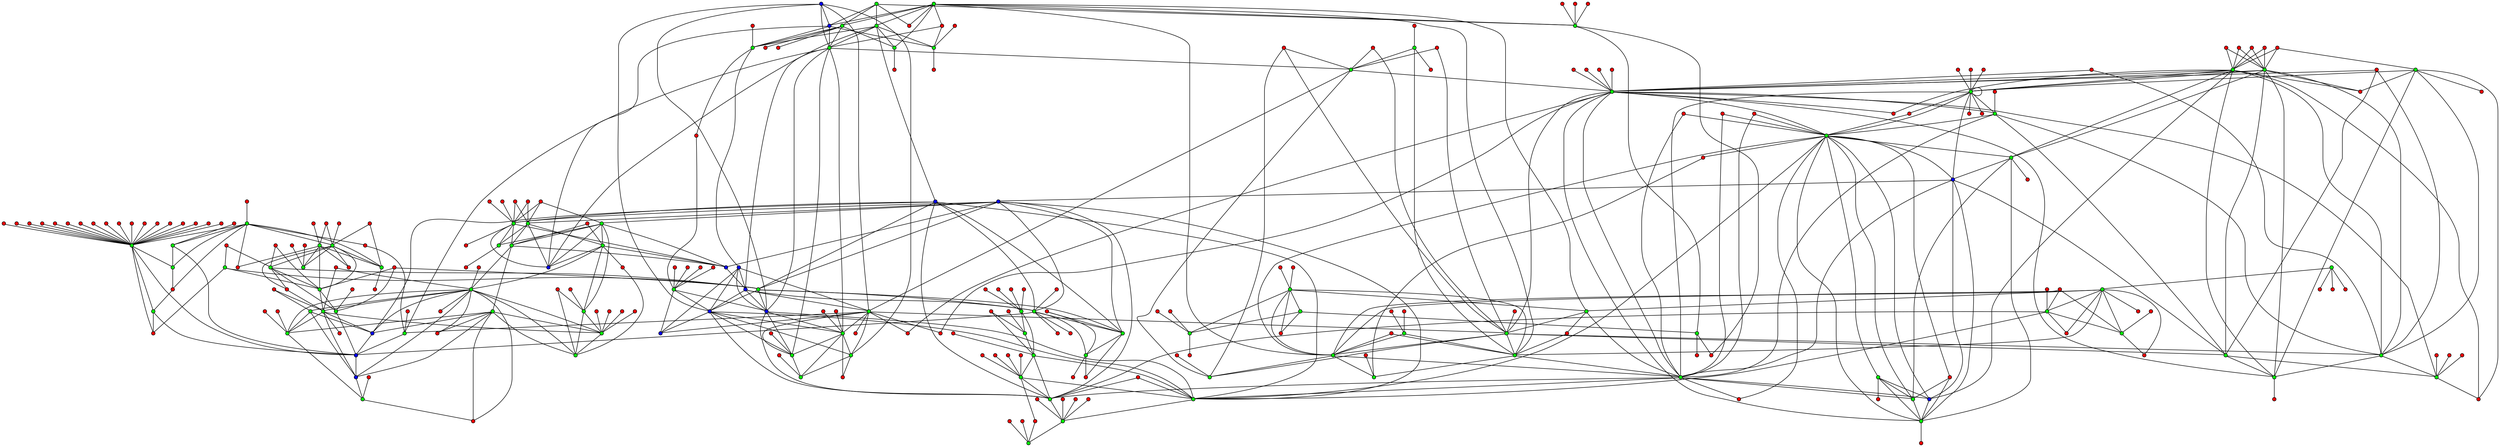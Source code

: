 graph G {
0[shape="circle",width=0.1,label="",style=filled,fillcolor="red"];
1[shape="circle",width=0.1,label="",style=filled,fillcolor="red"];
2[shape="circle",width=0.1,label="",style=filled,fillcolor="green"];
3[shape="circle",width=0.1,label="",style=filled,fillcolor="red"];
4[shape="circle",width=0.1,label="",style=filled,fillcolor="red"];
5[shape="circle",width=0.1,label="",style=filled,fillcolor="red"];
6[shape="circle",width=0.1,label="",style=filled,fillcolor="green"];
7[shape="circle",width=0.1,label="",style=filled,fillcolor="green"];
8[shape="circle",width=0.1,label="",style=filled,fillcolor="red"];
9[shape="circle",width=0.1,label="",style=filled,fillcolor="red"];
10[shape="circle",width=0.1,label="",style=filled,fillcolor="red"];
11[shape="circle",width=0.1,label="",style=filled,fillcolor="red"];
12[shape="circle",width=0.1,label="",style=filled,fillcolor="green"];
13[shape="circle",width=0.1,label="",style=filled,fillcolor="green"];
14[shape="circle",width=0.1,label="",style=filled,fillcolor="green"];
15[shape="circle",width=0.1,label="",style=filled,fillcolor="green"];
16[shape="circle",width=0.1,label="",style=filled,fillcolor="red"];
17[shape="circle",width=0.1,label="",style=filled,fillcolor="red"];
18[shape="circle",width=0.1,label="",style=filled,fillcolor="red"];
19[shape="circle",width=0.1,label="",style=filled,fillcolor="red"];
20[shape="circle",width=0.1,label="",style=filled,fillcolor="green"];
21[shape="circle",width=0.1,label="",style=filled,fillcolor="red"];
22[shape="circle",width=0.1,label="",style=filled,fillcolor="red"];
23[shape="circle",width=0.1,label="",style=filled,fillcolor="red"];
24[shape="circle",width=0.1,label="",style=filled,fillcolor="red"];
25[shape="circle",width=0.1,label="",style=filled,fillcolor="green"];
26[shape="circle",width=0.1,label="",style=filled,fillcolor="red"];
27[shape="circle",width=0.1,label="",style=filled,fillcolor="red"];
28[shape="circle",width=0.1,label="",style=filled,fillcolor="red"];
29[shape="circle",width=0.1,label="",style=filled,fillcolor="red"];
30[shape="circle",width=0.1,label="",style=filled,fillcolor="green"];
31[shape="circle",width=0.1,label="",style=filled,fillcolor="red"];
32[shape="circle",width=0.1,label="",style=filled,fillcolor="green"];
33[shape="circle",width=0.1,label="",style=filled,fillcolor="red"];
34[shape="circle",width=0.1,label="",style=filled,fillcolor="red"];
35[shape="circle",width=0.1,label="",style=filled,fillcolor="green"];
36[shape="circle",width=0.1,label="",style=filled,fillcolor="red"];
37[shape="circle",width=0.1,label="",style=filled,fillcolor="red"];
38[shape="circle",width=0.1,label="",style=filled,fillcolor="green"];
39[shape="circle",width=0.1,label="",style=filled,fillcolor="red"];
40[shape="circle",width=0.1,label="",style=filled,fillcolor="red"];
41[shape="circle",width=0.1,label="",style=filled,fillcolor="red"];
42[shape="circle",width=0.1,label="",style=filled,fillcolor="green"];
43[shape="circle",width=0.1,label="",style=filled,fillcolor="red"];
44[shape="circle",width=0.1,label="",style=filled,fillcolor="red"];
45[shape="circle",width=0.1,label="",style=filled,fillcolor="green"];
46[shape="circle",width=0.1,label="",style=filled,fillcolor="green"];
47[shape="circle",width=0.1,label="",style=filled,fillcolor="green"];
48[shape="circle",width=0.1,label="",style=filled,fillcolor="red"];
49[shape="circle",width=0.1,label="",style=filled,fillcolor="red"];
50[shape="circle",width=0.1,label="",style=filled,fillcolor="green"];
51[shape="circle",width=0.1,label="",style=filled,fillcolor="red"];
52[shape="circle",width=0.1,label="",style=filled,fillcolor="red"];
53[shape="circle",width=0.1,label="",style=filled,fillcolor="red"];
54[shape="circle",width=0.1,label="",style=filled,fillcolor="red"];
55[shape="circle",width=0.1,label="",style=filled,fillcolor="red"];
56[shape="circle",width=0.1,label="",style=filled,fillcolor="green"];
57[shape="circle",width=0.1,label="",style=filled,fillcolor="red"];
58[shape="circle",width=0.1,label="",style=filled,fillcolor="blue"];
59[shape="circle",width=0.1,label="",style=filled,fillcolor="red"];
60[shape="circle",width=0.1,label="",style=filled,fillcolor="green"];
61[shape="circle",width=0.1,label="",style=filled,fillcolor="green"];
62[shape="circle",width=0.1,label="",style=filled,fillcolor="red"];
63[shape="circle",width=0.1,label="",style=filled,fillcolor="green"];
64[shape="circle",width=0.1,label="",style=filled,fillcolor="red"];
65[shape="circle",width=0.1,label="",style=filled,fillcolor="blue"];
66[shape="circle",width=0.1,label="",style=filled,fillcolor="red"];
67[shape="circle",width=0.1,label="",style=filled,fillcolor="green"];
68[shape="circle",width=0.1,label="",style=filled,fillcolor="red"];
69[shape="circle",width=0.1,label="",style=filled,fillcolor="red"];
70[shape="circle",width=0.1,label="",style=filled,fillcolor="red"];
71[shape="circle",width=0.1,label="",style=filled,fillcolor="green"];
72[shape="circle",width=0.1,label="",style=filled,fillcolor="green"];
73[shape="circle",width=0.1,label="",style=filled,fillcolor="green"];
74[shape="circle",width=0.1,label="",style=filled,fillcolor="green"];
75[shape="circle",width=0.1,label="",style=filled,fillcolor="green"];
76[shape="circle",width=0.1,label="",style=filled,fillcolor="red"];
77[shape="circle",width=0.1,label="",style=filled,fillcolor="blue"];
78[shape="circle",width=0.1,label="",style=filled,fillcolor="red"];
79[shape="circle",width=0.1,label="",style=filled,fillcolor="green"];
80[shape="circle",width=0.1,label="",style=filled,fillcolor="red"];
81[shape="circle",width=0.1,label="",style=filled,fillcolor="red"];
82[shape="circle",width=0.1,label="",style=filled,fillcolor="blue"];
83[shape="circle",width=0.1,label="",style=filled,fillcolor="red"];
84[shape="circle",width=0.1,label="",style=filled,fillcolor="red"];
85[shape="circle",width=0.1,label="",style=filled,fillcolor="red"];
86[shape="circle",width=0.1,label="",style=filled,fillcolor="green"];
87[shape="circle",width=0.1,label="",style=filled,fillcolor="blue"];
88[shape="circle",width=0.1,label="",style=filled,fillcolor="green"];
89[shape="circle",width=0.1,label="",style=filled,fillcolor="green"];
90[shape="circle",width=0.1,label="",style=filled,fillcolor="blue"];
91[shape="circle",width=0.1,label="",style=filled,fillcolor="blue"];
92[shape="circle",width=0.1,label="",style=filled,fillcolor="blue"];
93[shape="circle",width=0.1,label="",style=filled,fillcolor="blue"];
94[shape="circle",width=0.1,label="",style=filled,fillcolor="green"];
95[shape="circle",width=0.1,label="",style=filled,fillcolor="green"];
96[shape="circle",width=0.1,label="",style=filled,fillcolor="blue"];
97[shape="circle",width=0.1,label="",style=filled,fillcolor="red"];
98[shape="circle",width=0.1,label="",style=filled,fillcolor="red"];
99[shape="circle",width=0.1,label="",style=filled,fillcolor="red"];
100[shape="circle",width=0.1,label="",style=filled,fillcolor="red"];
101[shape="circle",width=0.1,label="",style=filled,fillcolor="blue"];
102[shape="circle",width=0.1,label="",style=filled,fillcolor="green"];
103[shape="circle",width=0.1,label="",style=filled,fillcolor="blue"];
104[shape="circle",width=0.1,label="",style=filled,fillcolor="red"];
105[shape="circle",width=0.1,label="",style=filled,fillcolor="green"];
106[shape="circle",width=0.1,label="",style=filled,fillcolor="red"];
107[shape="circle",width=0.1,label="",style=filled,fillcolor="green"];
108[shape="circle",width=0.1,label="",style=filled,fillcolor="red"];
109[shape="circle",width=0.1,label="",style=filled,fillcolor="green"];
110[shape="circle",width=0.1,label="",style=filled,fillcolor="red"];
111[shape="circle",width=0.1,label="",style=filled,fillcolor="red"];
112[shape="circle",width=0.1,label="",style=filled,fillcolor="red"];
113[shape="circle",width=0.1,label="",style=filled,fillcolor="red"];
114[shape="circle",width=0.1,label="",style=filled,fillcolor="red"];
115[shape="circle",width=0.1,label="",style=filled,fillcolor="red"];
116[shape="circle",width=0.1,label="",style=filled,fillcolor="red"];
117[shape="circle",width=0.1,label="",style=filled,fillcolor="green"];
118[shape="circle",width=0.1,label="",style=filled,fillcolor="blue"];
119[shape="circle",width=0.1,label="",style=filled,fillcolor="green"];
120[shape="circle",width=0.1,label="",style=filled,fillcolor="blue"];
121[shape="circle",width=0.1,label="",style=filled,fillcolor="red"];
122[shape="circle",width=0.1,label="",style=filled,fillcolor="red"];
123[shape="circle",width=0.1,label="",style=filled,fillcolor="green"];
124[shape="circle",width=0.1,label="",style=filled,fillcolor="red"];
125[shape="circle",width=0.1,label="",style=filled,fillcolor="red"];
126[shape="circle",width=0.1,label="",style=filled,fillcolor="red"];
127[shape="circle",width=0.1,label="",style=filled,fillcolor="red"];
128[shape="circle",width=0.1,label="",style=filled,fillcolor="red"];
129[shape="circle",width=0.1,label="",style=filled,fillcolor="red"];
130[shape="circle",width=0.1,label="",style=filled,fillcolor="red"];
131[shape="circle",width=0.1,label="",style=filled,fillcolor="red"];
132[shape="circle",width=0.1,label="",style=filled,fillcolor="red"];
133[shape="circle",width=0.1,label="",style=filled,fillcolor="red"];
134[shape="circle",width=0.1,label="",style=filled,fillcolor="green"];
135[shape="circle",width=0.1,label="",style=filled,fillcolor="red"];
136[shape="circle",width=0.1,label="",style=filled,fillcolor="red"];
137[shape="circle",width=0.1,label="",style=filled,fillcolor="red"];
138[shape="circle",width=0.1,label="",style=filled,fillcolor="red"];
139[shape="circle",width=0.1,label="",style=filled,fillcolor="red"];
140[shape="circle",width=0.1,label="",style=filled,fillcolor="red"];
141[shape="circle",width=0.1,label="",style=filled,fillcolor="red"];
142[shape="circle",width=0.1,label="",style=filled,fillcolor="red"];
143[shape="circle",width=0.1,label="",style=filled,fillcolor="red"];
144[shape="circle",width=0.1,label="",style=filled,fillcolor="red"];
145[shape="circle",width=0.1,label="",style=filled,fillcolor="red"];
146[shape="circle",width=0.1,label="",style=filled,fillcolor="red"];
147[shape="circle",width=0.1,label="",style=filled,fillcolor="red"];
148[shape="circle",width=0.1,label="",style=filled,fillcolor="red"];
149[shape="circle",width=0.1,label="",style=filled,fillcolor="red"];
150[shape="circle",width=0.1,label="",style=filled,fillcolor="green"];
151[shape="circle",width=0.1,label="",style=filled,fillcolor="red"];
152[shape="circle",width=0.1,label="",style=filled,fillcolor="red"];
153[shape="circle",width=0.1,label="",style=filled,fillcolor="red"];
154[shape="circle",width=0.1,label="",style=filled,fillcolor="red"];
155[shape="circle",width=0.1,label="",style=filled,fillcolor="red"];
156[shape="circle",width=0.1,label="",style=filled,fillcolor="red"];
157[shape="circle",width=0.1,label="",style=filled,fillcolor="red"];
158[shape="circle",width=0.1,label="",style=filled,fillcolor="green"];
159[shape="circle",width=0.1,label="",style=filled,fillcolor="green"];
160[shape="circle",width=0.1,label="",style=filled,fillcolor="green"];
161[shape="circle",width=0.1,label="",style=filled,fillcolor="red"];
162[shape="circle",width=0.1,label="",style=filled,fillcolor="red"];
163[shape="circle",width=0.1,label="",style=filled,fillcolor="red"];
164[shape="circle",width=0.1,label="",style=filled,fillcolor="red"];
165[shape="circle",width=0.1,label="",style=filled,fillcolor="red"];
166[shape="circle",width=0.1,label="",style=filled,fillcolor="green"];
167[shape="circle",width=0.1,label="",style=filled,fillcolor="red"];
168[shape="circle",width=0.1,label="",style=filled,fillcolor="green"];
169[shape="circle",width=0.1,label="",style=filled,fillcolor="green"];
170[shape="circle",width=0.1,label="",style=filled,fillcolor="red"];
171[shape="circle",width=0.1,label="",style=filled,fillcolor="green"];
172[shape="circle",width=0.1,label="",style=filled,fillcolor="green"];
173[shape="circle",width=0.1,label="",style=filled,fillcolor="red"];
174[shape="circle",width=0.1,label="",style=filled,fillcolor="red"];
175[shape="circle",width=0.1,label="",style=filled,fillcolor="green"];
176[shape="circle",width=0.1,label="",style=filled,fillcolor="green"];
177[shape="circle",width=0.1,label="",style=filled,fillcolor="red"];
178[shape="circle",width=0.1,label="",style=filled,fillcolor="green"];
179[shape="circle",width=0.1,label="",style=filled,fillcolor="green"];
180[shape="circle",width=0.1,label="",style=filled,fillcolor="red"];
181[shape="circle",width=0.1,label="",style=filled,fillcolor="green"];
182[shape="circle",width=0.1,label="",style=filled,fillcolor="red"];
183[shape="circle",width=0.1,label="",style=filled,fillcolor="green"];
184[shape="circle",width=0.1,label="",style=filled,fillcolor="red"];
185[shape="circle",width=0.1,label="",style=filled,fillcolor="green"];
186[shape="circle",width=0.1,label="",style=filled,fillcolor="red"];
187[shape="circle",width=0.1,label="",style=filled,fillcolor="green"];
188[shape="circle",width=0.1,label="",style=filled,fillcolor="red"];
189[shape="circle",width=0.1,label="",style=filled,fillcolor="green"];
190[shape="circle",width=0.1,label="",style=filled,fillcolor="red"];
191[shape="circle",width=0.1,label="",style=filled,fillcolor="red"];
192[shape="circle",width=0.1,label="",style=filled,fillcolor="red"];
193[shape="circle",width=0.1,label="",style=filled,fillcolor="green"];
194[shape="circle",width=0.1,label="",style=filled,fillcolor="green"];
195[shape="circle",width=0.1,label="",style=filled,fillcolor="red"];
196[shape="circle",width=0.1,label="",style=filled,fillcolor="red"];
197[shape="circle",width=0.1,label="",style=filled,fillcolor="green"];
198[shape="circle",width=0.1,label="",style=filled,fillcolor="red"];
199[shape="circle",width=0.1,label="",style=filled,fillcolor="red"];
200[shape="circle",width=0.1,label="",style=filled,fillcolor="red"];
201[shape="circle",width=0.1,label="",style=filled,fillcolor="red"];
202[shape="circle",width=0.1,label="",style=filled,fillcolor="green"];
203[shape="circle",width=0.1,label="",style=filled,fillcolor="red"];
204[shape="circle",width=0.1,label="",style=filled,fillcolor="green"];
205[shape="circle",width=0.1,label="",style=filled,fillcolor="green"];
206[shape="circle",width=0.1,label="",style=filled,fillcolor="red"];
207[shape="circle",width=0.1,label="",style=filled,fillcolor="green"];
208[shape="circle",width=0.1,label="",style=filled,fillcolor="red"];
209[shape="circle",width=0.1,label="",style=filled,fillcolor="red"];
210[shape="circle",width=0.1,label="",style=filled,fillcolor="green"];
211[shape="circle",width=0.1,label="",style=filled,fillcolor="green"];
212[shape="circle",width=0.1,label="",style=filled,fillcolor="green"];
213[shape="circle",width=0.1,label="",style=filled,fillcolor="red"];
214[shape="circle",width=0.1,label="",style=filled,fillcolor="red"];
215[shape="circle",width=0.1,label="",style=filled,fillcolor="red"];
216[shape="circle",width=0.1,label="",style=filled,fillcolor="red"];
217[shape="circle",width=0.1,label="",style=filled,fillcolor="green"];
218[shape="circle",width=0.1,label="",style=filled,fillcolor="red"];
219[shape="circle",width=0.1,label="",style=filled,fillcolor="red"];
220[shape="circle",width=0.1,label="",style=filled,fillcolor="red"];
221[shape="circle",width=0.1,label="",style=filled,fillcolor="green"];
222[shape="circle",width=0.1,label="",style=filled,fillcolor="red"];
223[shape="circle",width=0.1,label="",style=filled,fillcolor="green"];
224[shape="circle",width=0.1,label="",style=filled,fillcolor="red"];
225[shape="circle",width=0.1,label="",style=filled,fillcolor="red"];
226[shape="circle",width=0.1,label="",style=filled,fillcolor="red"];
227[shape="circle",width=0.1,label="",style=filled,fillcolor="red"];
228[shape="circle",width=0.1,label="",style=filled,fillcolor="red"];
229[shape="circle",width=0.1,label="",style=filled,fillcolor="green"];
230[shape="circle",width=0.1,label="",style=filled,fillcolor="red"];
231[shape="circle",width=0.1,label="",style=filled,fillcolor="green"];
232[shape="circle",width=0.1,label="",style=filled,fillcolor="red"];
233[shape="circle",width=0.1,label="",style=filled,fillcolor="red"];
234[shape="circle",width=0.1,label="",style=filled,fillcolor="red"];
235[shape="circle",width=0.1,label="",style=filled,fillcolor="red"];
236[shape="circle",width=0.1,label="",style=filled,fillcolor="red"];
237[shape="circle",width=0.1,label="",style=filled,fillcolor="red"];
238[shape="circle",width=0.1,label="",style=filled,fillcolor="green"];
239[shape="circle",width=0.1,label="",style=filled,fillcolor="green"];
240[shape="circle",width=0.1,label="",style=filled,fillcolor="green"];
241[shape="circle",width=0.1,label="",style=filled,fillcolor="red"];
242[shape="circle",width=0.1,label="",style=filled,fillcolor="red"];
243[shape="circle",width=0.1,label="",style=filled,fillcolor="red"];
244[shape="circle",width=0.1,label="",style=filled,fillcolor="red"];
245[shape="circle",width=0.1,label="",style=filled,fillcolor="red"];
246[shape="circle",width=0.1,label="",style=filled,fillcolor="green"];
247[shape="circle",width=0.1,label="",style=filled,fillcolor="red"];
248[shape="circle",width=0.1,label="",style=filled,fillcolor="red"];
249[shape="circle",width=0.1,label="",style=filled,fillcolor="red"];
250[shape="circle",width=0.1,label="",style=filled,fillcolor="red"];
251[shape="circle",width=0.1,label="",style=filled,fillcolor="red"];
252[shape="circle",width=0.1,label="",style=filled,fillcolor="red"];
253[shape="circle",width=0.1,label="",style=filled,fillcolor="green"];
254[shape="circle",width=0.1,label="",style=filled,fillcolor="green"];
255[shape="circle",width=0.1,label="",style=filled,fillcolor="red"];
256[shape="circle",width=0.1,label="",style=filled,fillcolor="green"];
257[shape="circle",width=0.1,label="",style=filled,fillcolor="green"];
258[shape="circle",width=0.1,label="",style=filled,fillcolor="red"];
259[shape="circle",width=0.1,label="",style=filled,fillcolor="red"];
260[shape="circle",width=0.1,label="",style=filled,fillcolor="red"];
261[shape="circle",width=0.1,label="",style=filled,fillcolor="red"];
262[shape="circle",width=0.1,label="",style=filled,fillcolor="red"];
263[shape="circle",width=0.1,label="",style=filled,fillcolor="green"];
264[shape="circle",width=0.1,label="",style=filled,fillcolor="red"];
265[shape="circle",width=0.1,label="",style=filled,fillcolor="red"];
266[shape="circle",width=0.1,label="",style=filled,fillcolor="red"];
267[shape="circle",width=0.1,label="",style=filled,fillcolor="red"];
268[shape="circle",width=0.1,label="",style=filled,fillcolor="green"];
269[shape="circle",width=0.1,label="",style=filled,fillcolor="green"];
270[shape="circle",width=0.1,label="",style=filled,fillcolor="blue"];
271[shape="circle",width=0.1,label="",style=filled,fillcolor="blue"];
272[shape="circle",width=0.1,label="",style=filled,fillcolor="red"];
273[shape="circle",width=0.1,label="",style=filled,fillcolor="red"];
274[shape="circle",width=0.1,label="",style=filled,fillcolor="green"];
275[shape="circle",width=0.1,label="",style=filled,fillcolor="red"];
276[shape="circle",width=0.1,label="",style=filled,fillcolor="red"];
277[shape="circle",width=0.1,label="",style=filled,fillcolor="red"];
278[shape="circle",width=0.1,label="",style=filled,fillcolor="red"];
279[shape="circle",width=0.1,label="",style=filled,fillcolor="green"];
280[shape="circle",width=0.1,label="",style=filled,fillcolor="green"];
4--14 ;
5--15 ;
16--13 ;
17--12 ;
3--12 ;
18--2 ;
0--6 ;
10--7 ;
149--158 ;
157--166 ;
156--168 ;
156--169 ;
153--171 ;
153--172 ;
170--175 ;
170--176 ;
173--178 ;
174--179 ;
180--172 ;
180--181 ;
182--183 ;
184--185 ;
186--187 ;
165--189 ;
177--2 ;
188--12 ;
167--150 ;
164--187 ;
151--175 ;
151--176 ;
195--159 ;
195--160 ;
161--12 ;
162--193 ;
162--194 ;
162--204 ;
154--187 ;
155--160 ;
190--197 ;
209--210 ;
191--160 ;
191--211 ;
192--212 ;
215--159 ;
214--13 ;
208--168 ;
208--169 ;
208--217 ;
203--210 ;
218--207 ;
218--221 ;
218--212 ;
216--223 ;
224--12 ;
222--202 ;
219--185 ;
201--229 ;
230--12 ;
220--194 ;
220--204 ;
228--205 ;
152--194 ;
152--204 ;
206--12 ;
225--12 ;
226--178 ;
227--231 ;
198--12 ;
232--197 ;
199--239 ;
199--240 ;
200--2 ;
241--229 ;
233--231 ;
247--166 ;
237--238 ;
235--179 ;
236--194 ;
236--204 ;
234--7 ;
251--194 ;
251--204 ;
11--20 ;
11--15 ;
27--12 ;
19--229 ;
31--12 ;
26--32 ;
33--25 ;
33--35 ;
24--38 ;
37--20 ;
37--42 ;
37--15 ;
43--7 ;
44--15 ;
39--221 ;
39--212 ;
40--45 ;
40--46 ;
252--246 ;
252--253 ;
250--20 ;
250--15 ;
248--212 ;
249--229 ;
242--254 ;
243--12 ;
244--257 ;
245--13 ;
258--256 ;
259--205 ;
255--166 ;
260--197 ;
34--7 ;
21--12 ;
8--14 ;
8--253 ;
9--12 ;
1--12 ;
22--12 ;
23--13 ;
48--175 ;
48--176 ;
49--12 ;
28--166 ;
29--12 ;
254--36 ;
254--12 ;
254--158 ;
254--50 ;
254--53 ;
254--160 ;
254--54 ;
254--211 ;
36--47 ;
12--50 ;
12--30 ;
12--57 ;
12--58 ;
158--50 ;
158--58 ;
50--53 ;
53--30 ;
61--62 ;
61--63 ;
61--51 ;
61--52 ;
66--183 ;
66--25 ;
66--60 ;
63--183 ;
63--67 ;
63--25 ;
63--35 ;
63--64 ;
63--60 ;
63--68 ;
63--69 ;
183--239 ;
183--240 ;
183--64 ;
183--60 ;
70--168 ;
70--169 ;
75--76 ;
75--72 ;
75--73 ;
75--77 ;
75--78 ;
75--79 ;
75--67 ;
75--25 ;
75--35 ;
75--187 ;
71--72 ;
71--73 ;
71--77 ;
71--78 ;
71--187 ;
76--74 ;
76--6 ;
72--79 ;
72--150 ;
72--74 ;
72--6 ;
73--79 ;
73--55 ;
73--80 ;
73--150 ;
73--74 ;
77--150 ;
77--74 ;
77--6 ;
79--81 ;
150--59 ;
150--82 ;
159--54 ;
159--211 ;
159--181 ;
159--210 ;
159--196 ;
160--211 ;
160--172 ;
160--85 ;
160--181 ;
160--210 ;
160--196 ;
211--213 ;
84--181 ;
84--189 ;
84--86 ;
171--181 ;
171--86 ;
171--57 ;
172--85 ;
172--181 ;
172--189 ;
172--86 ;
85--253 ;
181--189 ;
181--253 ;
189--58 ;
87--86 ;
87--15 ;
87--239 ;
87--240 ;
87--88 ;
87--89 ;
90--86 ;
90--20 ;
90--42 ;
90--15 ;
90--239 ;
90--240 ;
90--88 ;
90--89 ;
86--65 ;
86--92 ;
86--88 ;
86--89 ;
91--65 ;
91--92 ;
91--74 ;
91--94 ;
91--95 ;
59--7 ;
82--93 ;
82--65 ;
82--92 ;
82--94 ;
82--96 ;
7--65 ;
7--92 ;
7--96 ;
93--65 ;
93--92 ;
93--74 ;
93--94 ;
93--88 ;
65--74 ;
65--178 ;
65--223 ;
65--239 ;
65--240 ;
92--178 ;
92--95 ;
92--223 ;
92--239 ;
92--240 ;
92--96 ;
74--178 ;
74--223 ;
74--47 ;
74--168 ;
94--178 ;
94--95 ;
94--223 ;
94--97 ;
94--47 ;
94--98 ;
94--99 ;
94--168 ;
94--169 ;
94--96 ;
178--95 ;
178--223 ;
178--238 ;
178--100 ;
95--238 ;
95--100 ;
223--238 ;
163--47 ;
47--58 ;
20--45 ;
20--46 ;
20--101 ;
20--102 ;
42--45 ;
42--46 ;
42--103 ;
42--101 ;
42--102 ;
42--105 ;
15--46 ;
15--83 ;
15--103 ;
15--101 ;
15--102 ;
45--103 ;
45--101 ;
45--14 ;
45--105 ;
45--108 ;
46--103 ;
46--107 ;
46--14 ;
185--109 ;
185--179 ;
185--67 ;
185--25 ;
185--35 ;
185--106 ;
109--179 ;
109--56 ;
109--106 ;
179--114 ;
113--212 ;
104--169 ;
202--168 ;
202--35 ;
202--261 ;
67--262 ;
67--169 ;
67--176 ;
262--35 ;
231--25 ;
231--35 ;
98--212 ;
99--212 ;
168--212 ;
168--217 ;
169--25 ;
169--35 ;
169--207 ;
169--221 ;
169--212 ;
169--217 ;
25--175 ;
25--176 ;
25--263 ;
25--217 ;
35--176 ;
35--263 ;
264--212 ;
193--221 ;
193--197 ;
193--267 ;
193--268 ;
193--265 ;
193--266 ;
194--221 ;
194--212 ;
194--197 ;
194--267 ;
194--41 ;
194--268 ;
194--265 ;
194--269 ;
194--270 ;
204--207 ;
204--221 ;
204--212 ;
204--197 ;
204--268 ;
204--265 ;
204--269 ;
207--32 ;
207--2 ;
207--268 ;
207--271 ;
221--32 ;
221--2 ;
221--268 ;
212--32 ;
212--175 ;
212--176 ;
212--2 ;
212--41 ;
212--268 ;
212--274 ;
197--197 ;
197--275 ;
197--32 ;
197--175 ;
197--176 ;
197--272 ;
197--273 ;
197--271 ;
275--175 ;
32--175 ;
32--176 ;
175--239 ;
175--276 ;
175--278 ;
175--279 ;
175--269 ;
175--270 ;
175--277 ;
175--280 ;
175--274 ;
175--271 ;
176--239 ;
176--240 ;
176--276 ;
176--270 ;
176--280 ;
176--271 ;
2--267 ;
268--147 ;
6--110 ;
187--56 ;
187--111 ;
56--112 ;
56--111 ;
166--38 ;
166--256 ;
116--38 ;
116--256 ;
38--256 ;
256--229 ;
256--239 ;
256--240 ;
229--239 ;
229--240 ;
229--115 ;
239--13 ;
240--13 ;
13--117 ;
102--121 ;
107--118 ;
107--205 ;
107--122 ;
107--123 ;
107--119 ;
107--120 ;
107--124 ;
14--246 ;
14--253 ;
14--118 ;
14--126 ;
14--205 ;
14--122 ;
14--123 ;
14--119 ;
14--120 ;
14--124 ;
246--118 ;
246--205 ;
246--120 ;
253--118 ;
253--205 ;
253--123 ;
253--120 ;
253--129 ;
118--257 ;
205--257 ;
257--122 ;
125--263 ;
278--263 ;
30--57 ;
30--58 ;
127--117 ;
130--60 ;
60--69 ;
135--88 ;
136--89 ;
136--134 ;
137--217 ;
140--105 ;
141--123 ;
139--123 ;
138--123 ;
88--89 ;
88--132 ;
88--134 ;
88--58 ;
88--142 ;
89--134 ;
89--133 ;
134--128 ;
134--133 ;
143--105 ;
143--119 ;
105--123 ;
105--119 ;
108--119 ;
279--146 ;
279--270 ;
279--280 ;
279--274 ;
269--148 ;
269--280 ;
269--274 ;
269--271 ;
270--274 ;
270--271 ;
277--280 ;
277--274 ;
280--274 ;
274--271 ;
274--145 ;
115--117 ;
144--117 ;
131--123 ;
123--119 ;
271--90 ;
90--103 ;
103--93 ;
91--77 ;
77--101 ;
101--72 ;
72--87 ;
87--120 ;
120--58 ;
58--118 ;
}
